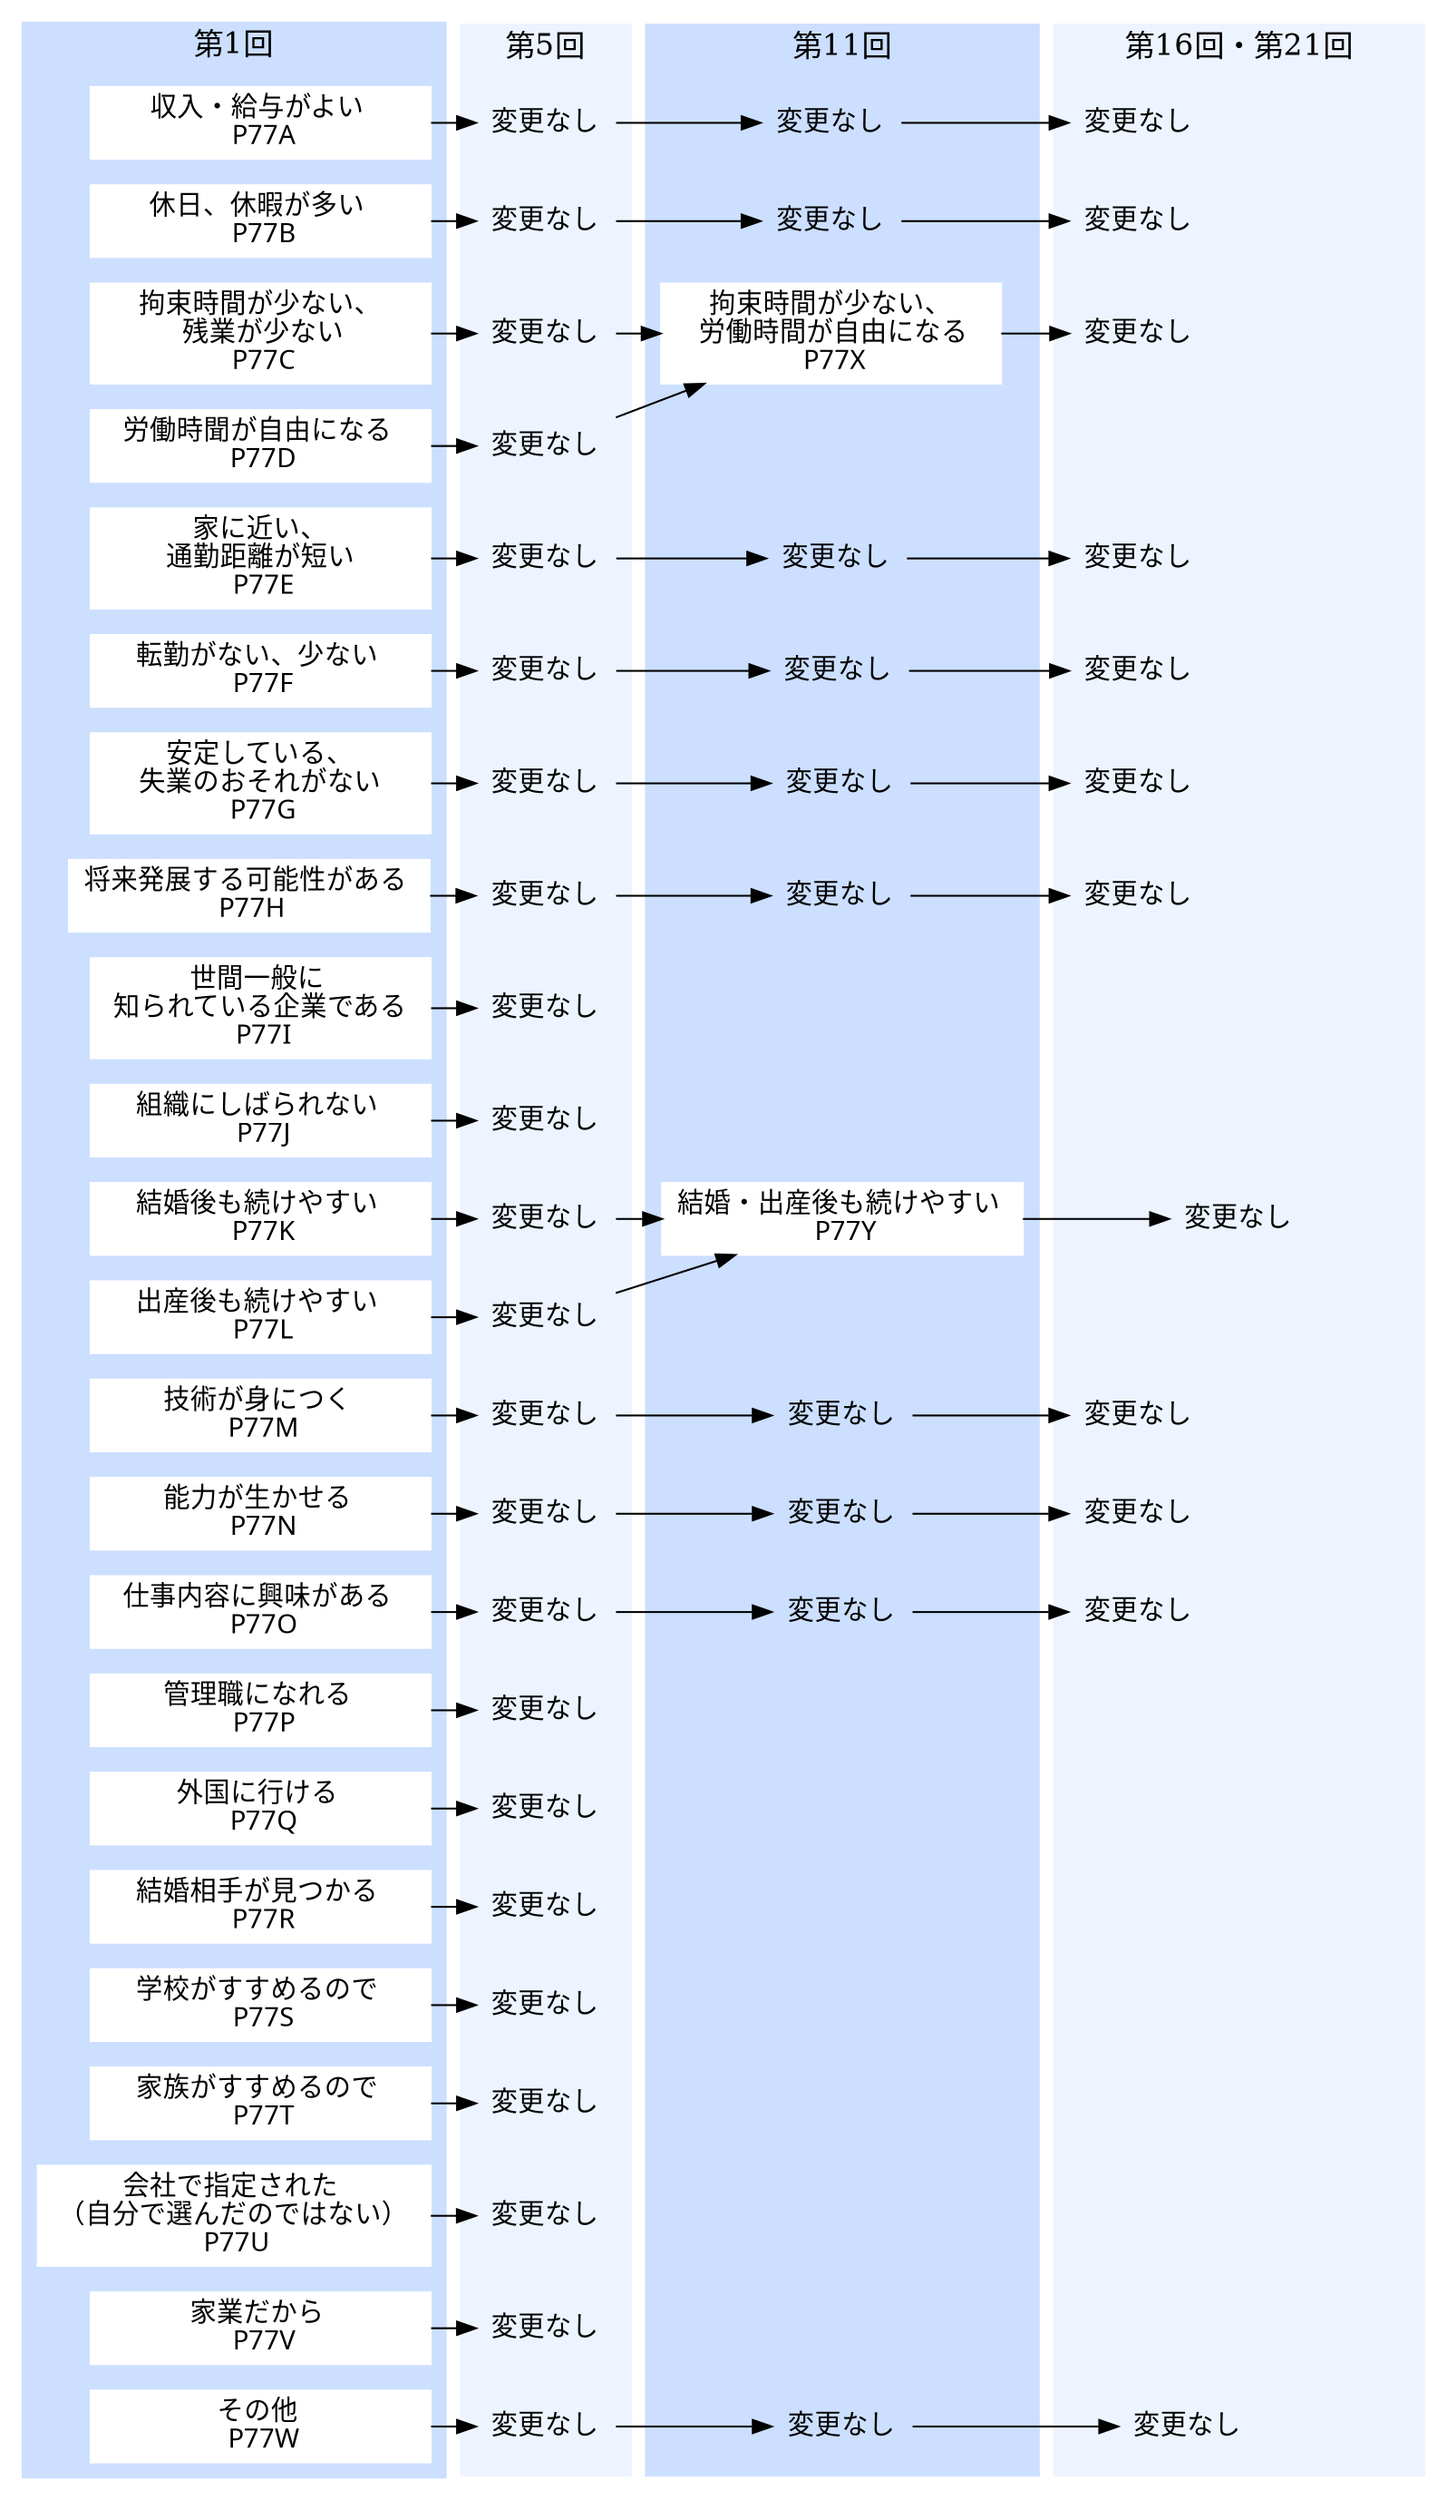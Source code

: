 digraph sentaku_syo {
  charset="UTF-8"
  compound=true;
  newrank=true; // これが必要！（サンプル４を参照）
  node[shape=box, style=filled; color=white, fontname="meiryo UI" fontsize=14, width=2.5];
  splines=false
  nodesep=.0;
  ranksep=.2;
  rankdir=TB


  subgraph cluster_0 {
  label="第1回";
  style=filled;
  color="#ccdfff";
  fontsize=16;

   a1 [label="収入・給与がよい \n P77A", href="../../variable/P77A.html" target="_blank"]
   a2 [label="休日、休暇が多い \n P77B", href="../../variable/P77A.html" target="_blank"]
   a3 [label="拘束時間が少ない、\n 残業が少ない\n P77C", href="../../variable/P77C.html" target="_blank"]
   a4 [label="労働時聞が自由になる \n P77D", href="../../variable/P77D.html" target="_blank"]
   a5 [label="家に近い、\n 通勤距離が短い \n P77E", href="../../variable/P77E.html" target="_blank"]
   a6  [label="転勤がない、少ない \n P77F", href="../../variable/P77F.html" target="_blank"]
   a7 [label="安定している、\n 失業のおそれがない \n P77G",  href="../../variable/P77G.html" target="_blank"]
   a8 [label="将来発展する可能性がある \n P77H",href="../../variable/P77H.html" target="_blank"]
   a9  [label="世間一般に \n 知られている企業である \n P77I", href="../../variable/P77I.html" target="_blank"]
   a10 [label="組織にしばられない \n P77J", href="../../variable/P77J.html" target="_blank"]
   a11 [label="結婚後も続けやすい \n P77K", href="../../variable/P77K.html" target="_blank"]
   a12 [label="出産後も続けやすい \n P77L", href="../../variable/P77L.html" target="_blank"]
   a13 [label="技術が身につく \n P77M", href="../../variable/P77M.html" target="_blank"]
   a14 [label="能力が生かせる \n P77N", href="../../variable/P77N.html" target="_blank"]
   a15 [label="仕事内容に興味がある \n P77O", href="../../variable/P77O.html" target="_blank"]
   a16 [label="管理職になれる \n P77P", href="../../variable/P77P.html" target="_blank"]
   a17 [label="外国に行ける \n P77Q", href="../../variable/P77Q.html" target="_blank"]
   a18 [label="結婚相手が見つかる \n P77R", href="../../variable/P77R.html" target="_blank"]
   a19 [label="学校がすすめるので \n P77S", href="../../variable/P77S.html" target="_blank"]
   a20 [label="家族がすすめるので \n P77T", href="../../variable/P77T.html" target="_blank"]
   a21 [label="会社で指定された \n （自分で選んだのではない） \n P77U", href="../../variable/P77U.html" target="_blank"]
   a22 [label="家業だから \n P77V", href="../../variable/P77V.html" target="_blank"]
   a23 [label="その他 \n P77W", href="../../variable/P77W.html" target="_blank"]

    a1->a2->a3->a4->a5->a6->a7->a8->a9->a10->a11->a12->a13->a14->a15->a16->a17->a18->a19->a20->a21->a22->a23 [style=invis];
  }

  subgraph cluster_1 {
  label="第5回";
  style=filled;
  color="#edf4ff";
  fontsize=16 ;

  b1 [label="変更なし", color=none, width=1.0]
  b2 [label="変更なし", color=none, width=1.0]
  b3 [label="変更なし", color=none, width=1.0]
  b4 [label="変更なし", color=none, width=1.0]
  b5 [label="変更なし", color=none, width=1.0]
  b6 [label="変更なし", color=none, width=1.0]
  b7 [label="変更なし", color=none, width=1.0]
  b8 [label="変更なし", color=none, width=1.0]
  b9 [label="変更なし", color=none, width=1.0]
  b10 [label="変更なし", color=none, width=1.0]
  b11 [label="変更なし", color=none, width=1.0]
  b12 [label="変更なし", color=none, width=1.0]
  b13 [label="変更なし", color=none, width=1.0]
  b14 [label="変更なし", color=none, width=1.0]
  b15 [label="変更なし", color=none, width=1.0]
  b16 [label="変更なし", color=none, width=1.0]
  b17 [label="変更なし", color=none, width=1.0]
  b18 [label="変更なし", color=none, width=1.0]
  b19 [label="変更なし", color=none, width=1.0]
  b20 [label="変更なし", color=none, width=1.0]
  b21 [label="変更なし", color=none, width=1.0]
  b22 [label="変更なし", color=none, width=1.0]
  b23 [label="変更なし", color=none, width=1.0]


    b1->b2->b3->b4->b5->b6->b7->b8->b9->b10->b11->b12->b13->b14->b15->b16->b17->b18->b19->b20->b21->b22->b23 [style=invis];
  }

  subgraph cluster_2 {
  label="第11回";
  style=filled;
  color="#ccdfff";
  fontsize = 16

  c1 [label="変更なし", color=none, width=1.0]
  c2 [label="変更なし", color=none, width=1.0]
  c3 [label="拘束時間が少ない、\n 労働時間が自由になる\n P77X", href="../../variable/P77X.html" target="_blank"]
  c4 [style=invis]
  c5 [label="変更なし", color=none, width=1.0]
  c6 [label="変更なし", color=none, width=1.0]
  c7 [label="変更なし", color=none, width=1.0]
  c8 [label="変更なし", color=none, width=1.0]
  c9  [style=invis]
  c10 [style=invis]
  c11 [label="結婚・出産後も続けやすい \n P77Y", href="../../variable/P77Y.html" target="_blank"]
  c12 [style=invis]
  c13 [label="変更なし", color=none, width=1.0]
  c14 [label="変更なし", color=none, width=1.0]
  c15 [label="変更なし", color=none, width=1.0]
  c16 [label="", color=none, width=0.0]
  c17 [style=invis]
  c18 [style=invis]
  c19 [style=invis]
  c20 [style=invis]
  c21 [style=invis]
  c22 [style=invis]
  c23 [label="変更なし", color=none, width=1.0]



    c1->c2->c3->c4->c5->c6->c7->c8->c9->c10->c11->c12->c13->c14->c15->c16->c17->c18->c19->c20->c21->c22->c23 [style=invis];
  }

  subgraph cluster_3 {
  label="第16回・第21回";
  style=filled;
  color="#edf4ff";
  fontsize = 16 ;

  d1 [label="変更なし", color=none, width=1.0]
  d2 [label="変更なし", color=none, width=1.0]
  d3 [label="変更なし", color=none, width=1.0]
  d4 [style=invis]
  d5 [label="変更なし", color=none, width=1.0]
  d6 [label="変更なし", color=none, width=1.0]
  d7 [label="変更なし", color=none, width=1.0]
  d8 [label="変更なし", color=none, width=1.0]
  d9 [style=invis]
  d10 [style=invis]
  d11 [label="変更なし", color=none, width=1.0]
  d12 [style=invis]
  d13 [label="変更なし", color=none, width=1.0]
  d14 [label="変更なし", color=none, width=1.0]
  d15 [label="変更なし", color=none, width=1.0]
  d16 [style=invis]
  d17 [style=invis]
  d18 [style=invis]
  d19 [style=invis]
  d20 [style=invis]
  d21 [style=invis]
  d22 [style=invis]
  d23 [label="変更なし", color=none, width=1.0]


    d1->d2->d3->d4->d5->d6->d7->d8->d9->d10->d11->d12->d13->d14->d15->d16->d17->d18->d19->d20->d21->d22->d23 [style=invis];
  }

  a1->b1 ;
  b1->c1->d1 ;
  {rank=same; a1 b1 c1 d1} ;
  a2->b2->c2->d2 ;
  {rank=same; a2 b2 c2 d2} ;
  a3->b3->c3->d3;
  {rank=same; a3 b3 c3 d3} ;
  a4->b4->c3 ;
  {rank=same; a4 b4} ;
  a5->b5->c5->d5 ;
  {rank=same; a5 b5 c5 d5} ;
  a6->b6->c6->d6 ;
  {rank=same; a6 b6 c6 d6} ;
  a7->b7->c7->d7;
  {rank=same; a7 b7 c7 d7} ;
  a8->b8->c8->d8 ;
  {rank=same; a8 b8 c8 d8} ;
  a9->b9 ;
  {rank=same; a9 b9 c9 d9} ;
  a10->b10 ;
  {rank=same; a10 b10 c10 d10} ;
  a11->b11->c11->d11 ;
  {rank=same; a11 b11 c11 d11} ;
  a12->b12->c11 ;
  {rank=same; a12 b12 c12 d12} ;
  a13->b13->c13->d13 ;
  {rank=same; a13 b13 c13 d13} ;
  a14->b14->c14->d14 ;
  {rank=same; a14 b14 c14 d14} ;
  a15->b15->c15->d15 ;
  {rank=same; a15 b15 c15 d15} ;
  a16->b16 ;
  {rank=same; a16 b16 c16 d16} ;
  a17->b17 ;
  {rank=same; a17 b17 c17 d17} ;
  a18->b18 ;
  {rank=same; a18 b18 c18 d18} ;
  a19->b19 ;
  {rank=same; a19 b19 c19 d19} ;
  a20->b20 ;
  {rank=same; a20 b20 c20 d20} ;
  a21->b21 ;
  {rank=same; a21 b21 c21 d21} ;
  a22->b22 ;
  {rank=same; a22 b22 c22 d22} ;
  a23->b23->c23->d23
  {rank=same; a23 b23 c23 d23} ;

}
